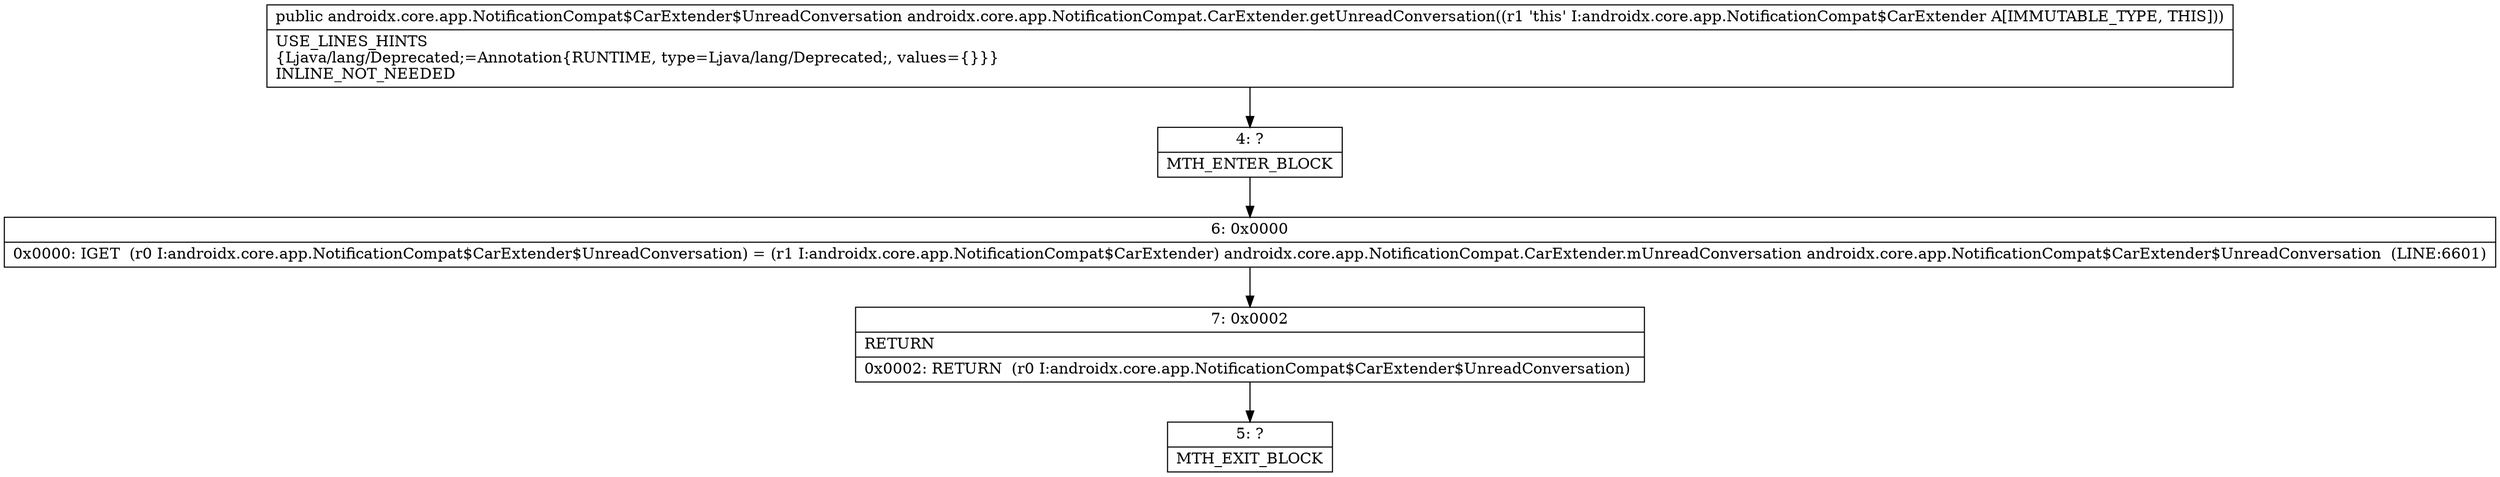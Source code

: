 digraph "CFG forandroidx.core.app.NotificationCompat.CarExtender.getUnreadConversation()Landroidx\/core\/app\/NotificationCompat$CarExtender$UnreadConversation;" {
Node_4 [shape=record,label="{4\:\ ?|MTH_ENTER_BLOCK\l}"];
Node_6 [shape=record,label="{6\:\ 0x0000|0x0000: IGET  (r0 I:androidx.core.app.NotificationCompat$CarExtender$UnreadConversation) = (r1 I:androidx.core.app.NotificationCompat$CarExtender) androidx.core.app.NotificationCompat.CarExtender.mUnreadConversation androidx.core.app.NotificationCompat$CarExtender$UnreadConversation  (LINE:6601)\l}"];
Node_7 [shape=record,label="{7\:\ 0x0002|RETURN\l|0x0002: RETURN  (r0 I:androidx.core.app.NotificationCompat$CarExtender$UnreadConversation) \l}"];
Node_5 [shape=record,label="{5\:\ ?|MTH_EXIT_BLOCK\l}"];
MethodNode[shape=record,label="{public androidx.core.app.NotificationCompat$CarExtender$UnreadConversation androidx.core.app.NotificationCompat.CarExtender.getUnreadConversation((r1 'this' I:androidx.core.app.NotificationCompat$CarExtender A[IMMUTABLE_TYPE, THIS]))  | USE_LINES_HINTS\l\{Ljava\/lang\/Deprecated;=Annotation\{RUNTIME, type=Ljava\/lang\/Deprecated;, values=\{\}\}\}\lINLINE_NOT_NEEDED\l}"];
MethodNode -> Node_4;Node_4 -> Node_6;
Node_6 -> Node_7;
Node_7 -> Node_5;
}

